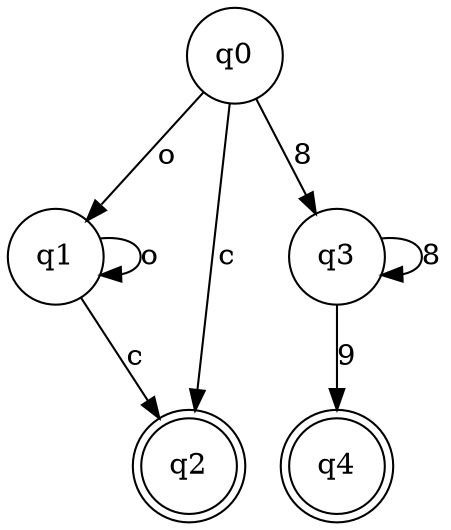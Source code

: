 // grafo del automata
digraph {
	node [shape=circle]
	q1
	q0
	q0 -> q1 [label=o]
	node [shape=circle]
	q1
	q1
	q1 -> q1 [label=o]
	node [shape=doublecircle]
	q2
	q1 -> q2 [label=c]
	node [shape=doublecircle]
	q2
	q0 -> q2 [label=c]
	node [shape=circle]
	q3
	q0
	q0 -> q3 [label=8]
	node [shape=circle]
	q3
	q3
	q3 -> q3 [label=8]
	node [shape=doublecircle]
	q4
	q3 -> q4 [label=9]
}
